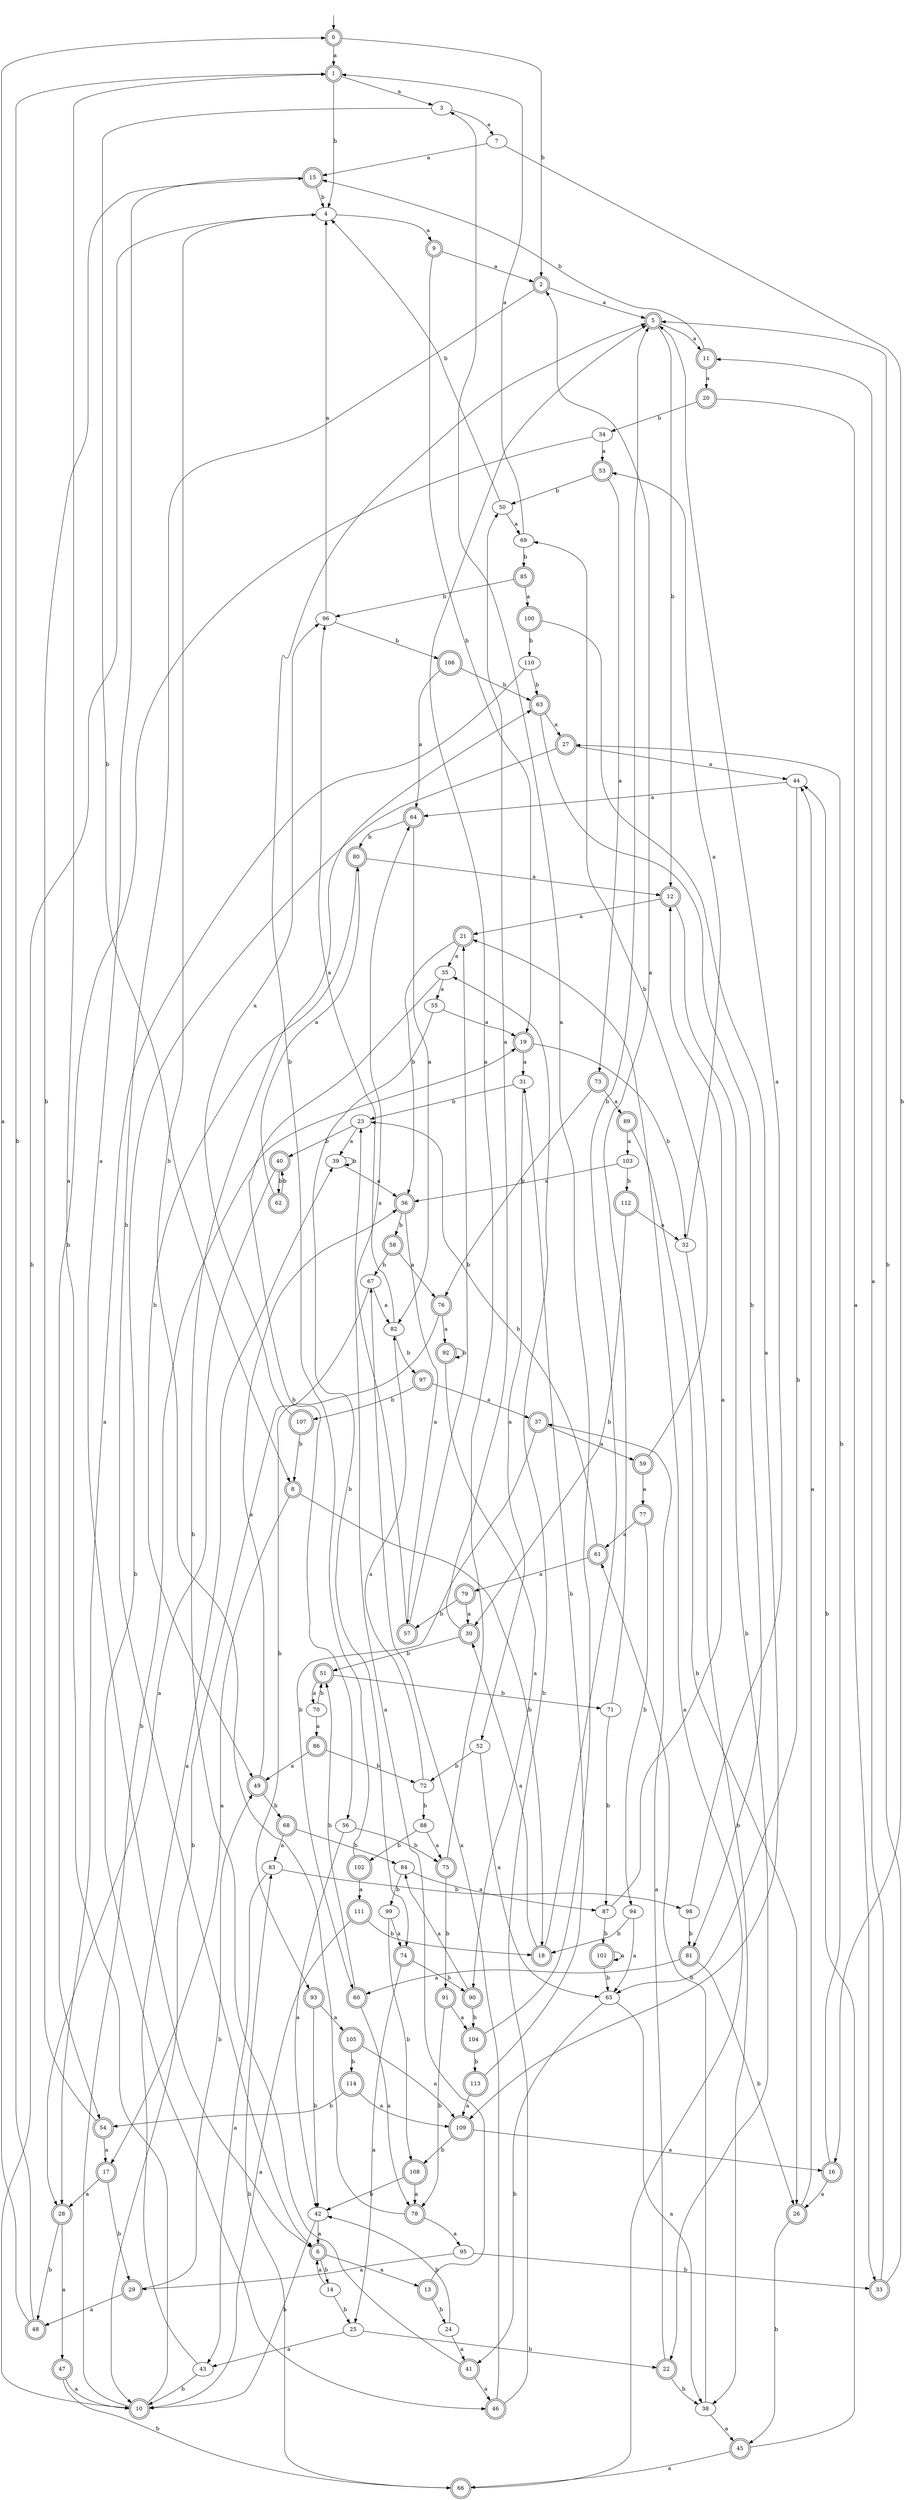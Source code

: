 digraph RandomDFA {
  __start0 [label="", shape=none];
  __start0 -> 0 [label=""];
  0 [shape=circle] [shape=doublecircle]
  0 -> 1 [label="a"]
  0 -> 2 [label="b"]
  1 [shape=doublecircle]
  1 -> 3 [label="a"]
  1 -> 4 [label="b"]
  2 [shape=doublecircle]
  2 -> 5 [label="a"]
  2 -> 6 [label="b"]
  3
  3 -> 7 [label="a"]
  3 -> 8 [label="b"]
  4
  4 -> 9 [label="a"]
  4 -> 10 [label="b"]
  5 [shape=doublecircle]
  5 -> 11 [label="a"]
  5 -> 12 [label="b"]
  6 [shape=doublecircle]
  6 -> 13 [label="a"]
  6 -> 14 [label="b"]
  7
  7 -> 15 [label="a"]
  7 -> 16 [label="b"]
  8 [shape=doublecircle]
  8 -> 17 [label="a"]
  8 -> 18 [label="b"]
  9 [shape=doublecircle]
  9 -> 2 [label="a"]
  9 -> 19 [label="b"]
  10 [shape=doublecircle]
  10 -> 1 [label="a"]
  10 -> 19 [label="b"]
  11 [shape=doublecircle]
  11 -> 20 [label="a"]
  11 -> 15 [label="b"]
  12 [shape=doublecircle]
  12 -> 21 [label="a"]
  12 -> 22 [label="b"]
  13 [shape=doublecircle]
  13 -> 23 [label="a"]
  13 -> 24 [label="b"]
  14
  14 -> 6 [label="a"]
  14 -> 25 [label="b"]
  15 [shape=doublecircle]
  15 -> 6 [label="a"]
  15 -> 4 [label="b"]
  16 [shape=doublecircle]
  16 -> 26 [label="a"]
  16 -> 27 [label="b"]
  17 [shape=doublecircle]
  17 -> 28 [label="a"]
  17 -> 29 [label="b"]
  18 [shape=doublecircle]
  18 -> 30 [label="a"]
  18 -> 5 [label="b"]
  19 [shape=doublecircle]
  19 -> 31 [label="a"]
  19 -> 32 [label="b"]
  20 [shape=doublecircle]
  20 -> 33 [label="a"]
  20 -> 34 [label="b"]
  21 [shape=doublecircle]
  21 -> 35 [label="a"]
  21 -> 36 [label="b"]
  22 [shape=doublecircle]
  22 -> 37 [label="a"]
  22 -> 38 [label="b"]
  23
  23 -> 39 [label="a"]
  23 -> 40 [label="b"]
  24
  24 -> 41 [label="a"]
  24 -> 42 [label="b"]
  25
  25 -> 43 [label="a"]
  25 -> 22 [label="b"]
  26 [shape=doublecircle]
  26 -> 44 [label="a"]
  26 -> 45 [label="b"]
  27 [shape=doublecircle]
  27 -> 44 [label="a"]
  27 -> 46 [label="b"]
  28 [shape=doublecircle]
  28 -> 47 [label="a"]
  28 -> 48 [label="b"]
  29 [shape=doublecircle]
  29 -> 48 [label="a"]
  29 -> 49 [label="b"]
  30 [shape=doublecircle]
  30 -> 50 [label="a"]
  30 -> 51 [label="b"]
  31
  31 -> 52 [label="a"]
  31 -> 23 [label="b"]
  32
  32 -> 53 [label="a"]
  32 -> 38 [label="b"]
  33 [shape=doublecircle]
  33 -> 11 [label="a"]
  33 -> 5 [label="b"]
  34
  34 -> 53 [label="a"]
  34 -> 54 [label="b"]
  35
  35 -> 55 [label="a"]
  35 -> 56 [label="b"]
  36 [shape=doublecircle]
  36 -> 57 [label="a"]
  36 -> 58 [label="b"]
  37 [shape=doublecircle]
  37 -> 59 [label="a"]
  37 -> 60 [label="b"]
  38
  38 -> 45 [label="a"]
  38 -> 61 [label="b"]
  39
  39 -> 36 [label="a"]
  39 -> 39 [label="b"]
  40 [shape=doublecircle]
  40 -> 28 [label="a"]
  40 -> 62 [label="b"]
  41 [shape=doublecircle]
  41 -> 46 [label="a"]
  41 -> 63 [label="b"]
  42
  42 -> 6 [label="a"]
  42 -> 10 [label="b"]
  43
  43 -> 39 [label="a"]
  43 -> 10 [label="b"]
  44
  44 -> 64 [label="a"]
  44 -> 65 [label="b"]
  45 [shape=doublecircle]
  45 -> 66 [label="a"]
  45 -> 44 [label="b"]
  46 [shape=doublecircle]
  46 -> 67 [label="a"]
  46 -> 35 [label="b"]
  47 [shape=doublecircle]
  47 -> 10 [label="a"]
  47 -> 66 [label="b"]
  48 [shape=doublecircle]
  48 -> 0 [label="a"]
  48 -> 1 [label="b"]
  49 [shape=doublecircle]
  49 -> 36 [label="a"]
  49 -> 68 [label="b"]
  50
  50 -> 69 [label="a"]
  50 -> 4 [label="b"]
  51 [shape=doublecircle]
  51 -> 70 [label="a"]
  51 -> 71 [label="b"]
  52
  52 -> 65 [label="a"]
  52 -> 72 [label="b"]
  53 [shape=doublecircle]
  53 -> 73 [label="a"]
  53 -> 50 [label="b"]
  54 [shape=doublecircle]
  54 -> 17 [label="a"]
  54 -> 15 [label="b"]
  55
  55 -> 19 [label="a"]
  55 -> 74 [label="b"]
  56
  56 -> 42 [label="a"]
  56 -> 75 [label="b"]
  57 [shape=doublecircle]
  57 -> 64 [label="a"]
  57 -> 21 [label="b"]
  58 [shape=doublecircle]
  58 -> 76 [label="a"]
  58 -> 67 [label="b"]
  59 [shape=doublecircle]
  59 -> 77 [label="a"]
  59 -> 69 [label="b"]
  60 [shape=doublecircle]
  60 -> 78 [label="a"]
  60 -> 51 [label="b"]
  61 [shape=doublecircle]
  61 -> 79 [label="a"]
  61 -> 23 [label="b"]
  62 [shape=doublecircle]
  62 -> 80 [label="a"]
  62 -> 40 [label="b"]
  63 [shape=doublecircle]
  63 -> 27 [label="a"]
  63 -> 81 [label="b"]
  64 [shape=doublecircle]
  64 -> 82 [label="a"]
  64 -> 80 [label="b"]
  65
  65 -> 38 [label="a"]
  65 -> 41 [label="b"]
  66 [shape=doublecircle]
  66 -> 21 [label="a"]
  66 -> 83 [label="b"]
  67
  67 -> 82 [label="a"]
  67 -> 10 [label="b"]
  68 [shape=doublecircle]
  68 -> 83 [label="a"]
  68 -> 84 [label="b"]
  69
  69 -> 1 [label="a"]
  69 -> 85 [label="b"]
  70
  70 -> 86 [label="a"]
  70 -> 51 [label="b"]
  71
  71 -> 2 [label="a"]
  71 -> 87 [label="b"]
  72
  72 -> 82 [label="a"]
  72 -> 88 [label="b"]
  73 [shape=doublecircle]
  73 -> 89 [label="a"]
  73 -> 76 [label="b"]
  74 [shape=doublecircle]
  74 -> 25 [label="a"]
  74 -> 90 [label="b"]
  75 [shape=doublecircle]
  75 -> 5 [label="a"]
  75 -> 91 [label="b"]
  76 [shape=doublecircle]
  76 -> 92 [label="a"]
  76 -> 93 [label="b"]
  77 [shape=doublecircle]
  77 -> 61 [label="a"]
  77 -> 94 [label="b"]
  78 [shape=doublecircle]
  78 -> 95 [label="a"]
  78 -> 4 [label="b"]
  79 [shape=doublecircle]
  79 -> 30 [label="a"]
  79 -> 57 [label="b"]
  80 [shape=doublecircle]
  80 -> 12 [label="a"]
  80 -> 49 [label="b"]
  81 [shape=doublecircle]
  81 -> 60 [label="a"]
  81 -> 26 [label="b"]
  82
  82 -> 96 [label="a"]
  82 -> 97 [label="b"]
  83
  83 -> 43 [label="a"]
  83 -> 98 [label="b"]
  84
  84 -> 87 [label="a"]
  84 -> 99 [label="b"]
  85 [shape=doublecircle]
  85 -> 100 [label="a"]
  85 -> 96 [label="b"]
  86 [shape=doublecircle]
  86 -> 49 [label="a"]
  86 -> 72 [label="b"]
  87
  87 -> 12 [label="a"]
  87 -> 101 [label="b"]
  88
  88 -> 75 [label="a"]
  88 -> 102 [label="b"]
  89 [shape=doublecircle]
  89 -> 103 [label="a"]
  89 -> 26 [label="b"]
  90 [shape=doublecircle]
  90 -> 84 [label="a"]
  90 -> 104 [label="b"]
  91 [shape=doublecircle]
  91 -> 104 [label="a"]
  91 -> 78 [label="b"]
  92 [shape=doublecircle]
  92 -> 90 [label="a"]
  92 -> 92 [label="b"]
  93 [shape=doublecircle]
  93 -> 105 [label="a"]
  93 -> 42 [label="b"]
  94
  94 -> 65 [label="a"]
  94 -> 18 [label="b"]
  95
  95 -> 29 [label="a"]
  95 -> 33 [label="b"]
  96
  96 -> 4 [label="a"]
  96 -> 106 [label="b"]
  97 [shape=doublecircle]
  97 -> 37 [label="a"]
  97 -> 107 [label="b"]
  98
  98 -> 5 [label="a"]
  98 -> 81 [label="b"]
  99
  99 -> 74 [label="a"]
  99 -> 108 [label="b"]
  100 [shape=doublecircle]
  100 -> 109 [label="a"]
  100 -> 110 [label="b"]
  101 [shape=doublecircle]
  101 -> 101 [label="a"]
  101 -> 65 [label="b"]
  102 [shape=doublecircle]
  102 -> 111 [label="a"]
  102 -> 5 [label="b"]
  103
  103 -> 36 [label="a"]
  103 -> 112 [label="b"]
  104 [shape=doublecircle]
  104 -> 3 [label="a"]
  104 -> 113 [label="b"]
  105 [shape=doublecircle]
  105 -> 109 [label="a"]
  105 -> 114 [label="b"]
  106 [shape=doublecircle]
  106 -> 64 [label="a"]
  106 -> 63 [label="b"]
  107 [shape=doublecircle]
  107 -> 96 [label="a"]
  107 -> 8 [label="b"]
  108 [shape=doublecircle]
  108 -> 78 [label="a"]
  108 -> 42 [label="b"]
  109 [shape=doublecircle]
  109 -> 16 [label="a"]
  109 -> 108 [label="b"]
  110
  110 -> 28 [label="a"]
  110 -> 63 [label="b"]
  111 [shape=doublecircle]
  111 -> 10 [label="a"]
  111 -> 18 [label="b"]
  112 [shape=doublecircle]
  112 -> 32 [label="a"]
  112 -> 30 [label="b"]
  113 [shape=doublecircle]
  113 -> 109 [label="a"]
  113 -> 31 [label="b"]
  114 [shape=doublecircle]
  114 -> 109 [label="a"]
  114 -> 54 [label="b"]
}
